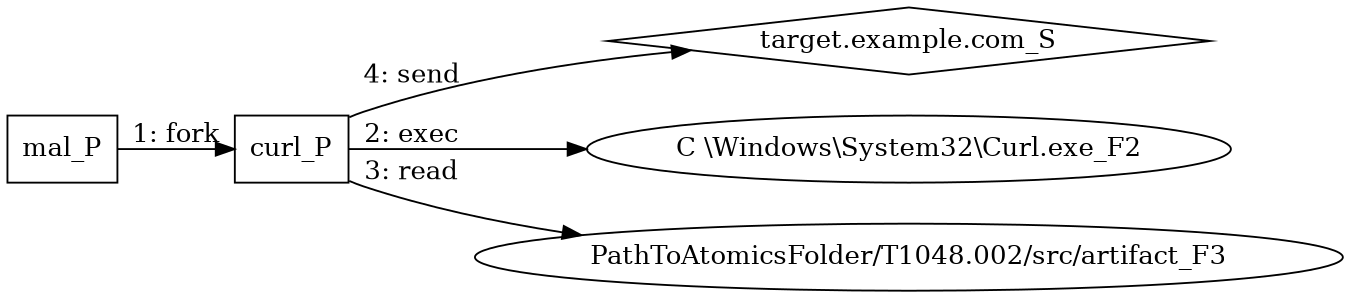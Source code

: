 digraph "T1048.002" {
rankdir="LR"
size="9"
fixedsize="false"
splines="true"
nodesep=0.3
ranksep=0
fontsize=10
overlap="scalexy"
engine= "neato"
	"mal_P" [node_type=Process shape=box]
	"curl_P" [node_type=Process shape=box]
	"target.example.com_S" [node_type=Socket shape=diamond]
	"C \\Windows\\System32\\Curl.exe_F2" [node_type=File shape=ellipse]
	"PathToAtomicsFolder/T1048.002/src/artifact_F3" [node_type=File shape=ellipse]
	"mal_P" -> "curl_P" [label="1: fork"]
	"curl_P" -> "C \\Windows\\System32\\Curl.exe_F2" [label="2: exec"]
	"curl_P" -> "PathToAtomicsFolder/T1048.002/src/artifact_F3" [label="3: read"]
	"curl_P" -> "target.example.com_S" [label="4: send"]
}
